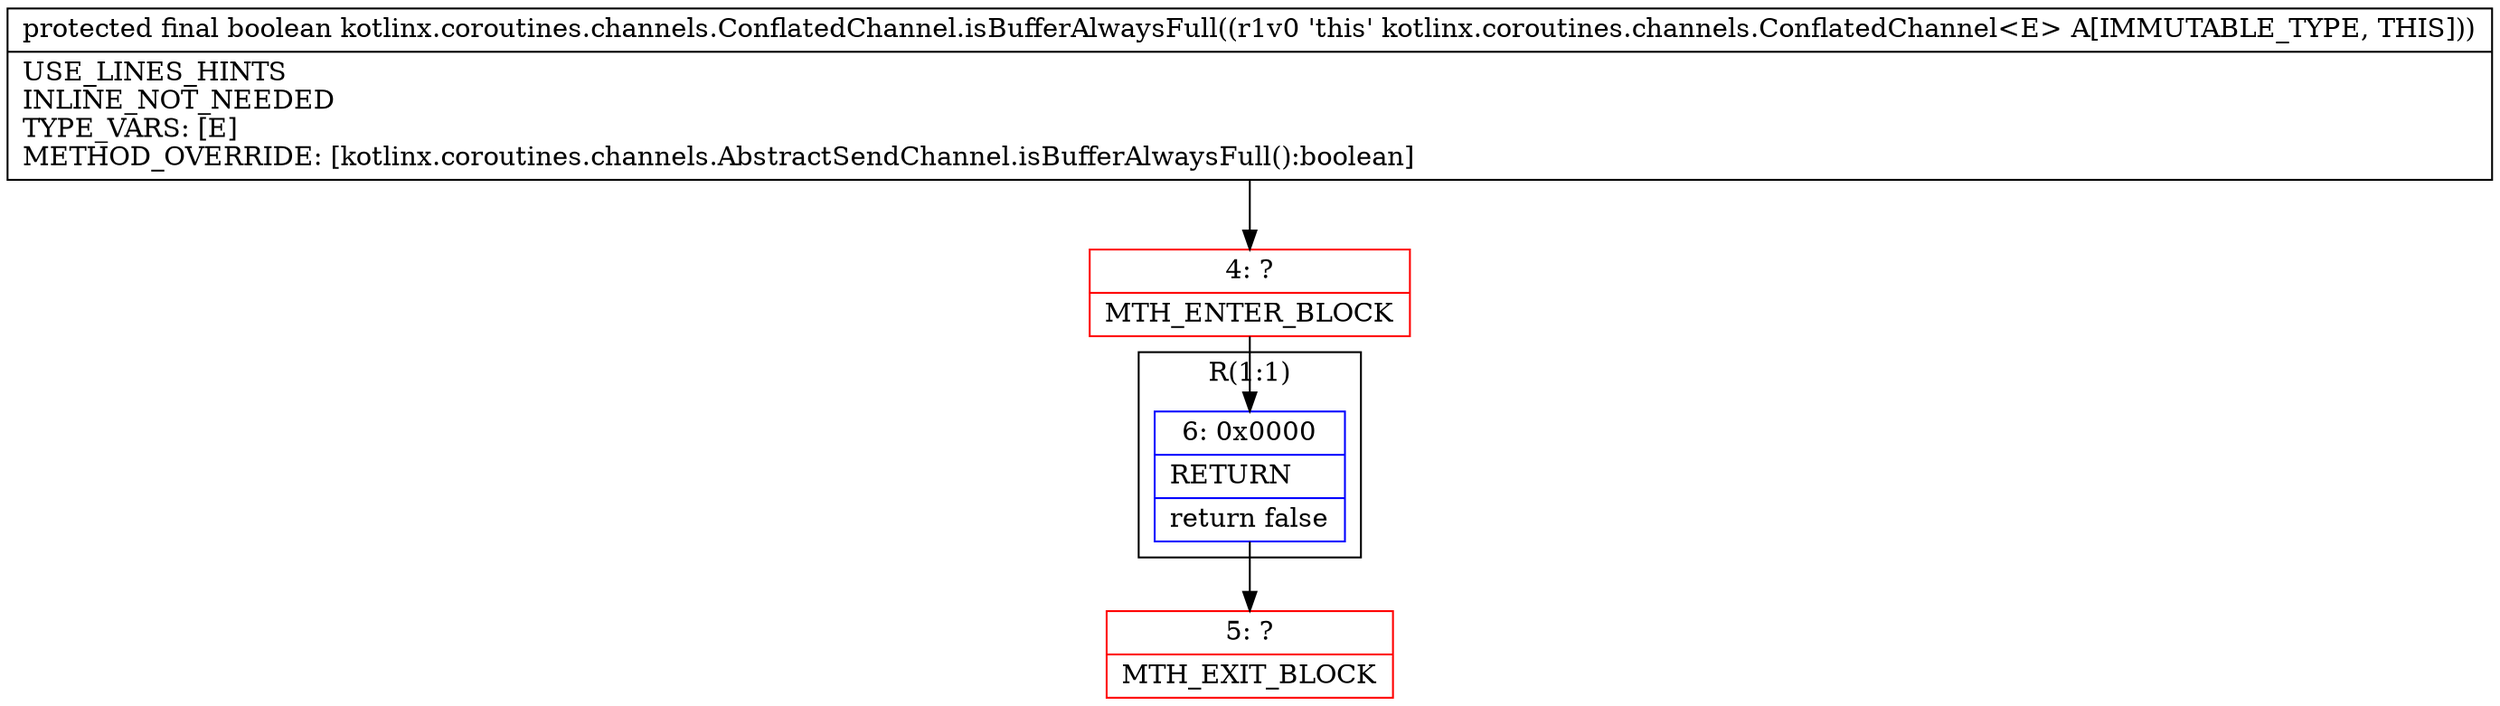 digraph "CFG forkotlinx.coroutines.channels.ConflatedChannel.isBufferAlwaysFull()Z" {
subgraph cluster_Region_518319395 {
label = "R(1:1)";
node [shape=record,color=blue];
Node_6 [shape=record,label="{6\:\ 0x0000|RETURN\l|return false\l}"];
}
Node_4 [shape=record,color=red,label="{4\:\ ?|MTH_ENTER_BLOCK\l}"];
Node_5 [shape=record,color=red,label="{5\:\ ?|MTH_EXIT_BLOCK\l}"];
MethodNode[shape=record,label="{protected final boolean kotlinx.coroutines.channels.ConflatedChannel.isBufferAlwaysFull((r1v0 'this' kotlinx.coroutines.channels.ConflatedChannel\<E\> A[IMMUTABLE_TYPE, THIS]))  | USE_LINES_HINTS\lINLINE_NOT_NEEDED\lTYPE_VARS: [E]\lMETHOD_OVERRIDE: [kotlinx.coroutines.channels.AbstractSendChannel.isBufferAlwaysFull():boolean]\l}"];
MethodNode -> Node_4;Node_6 -> Node_5;
Node_4 -> Node_6;
}

